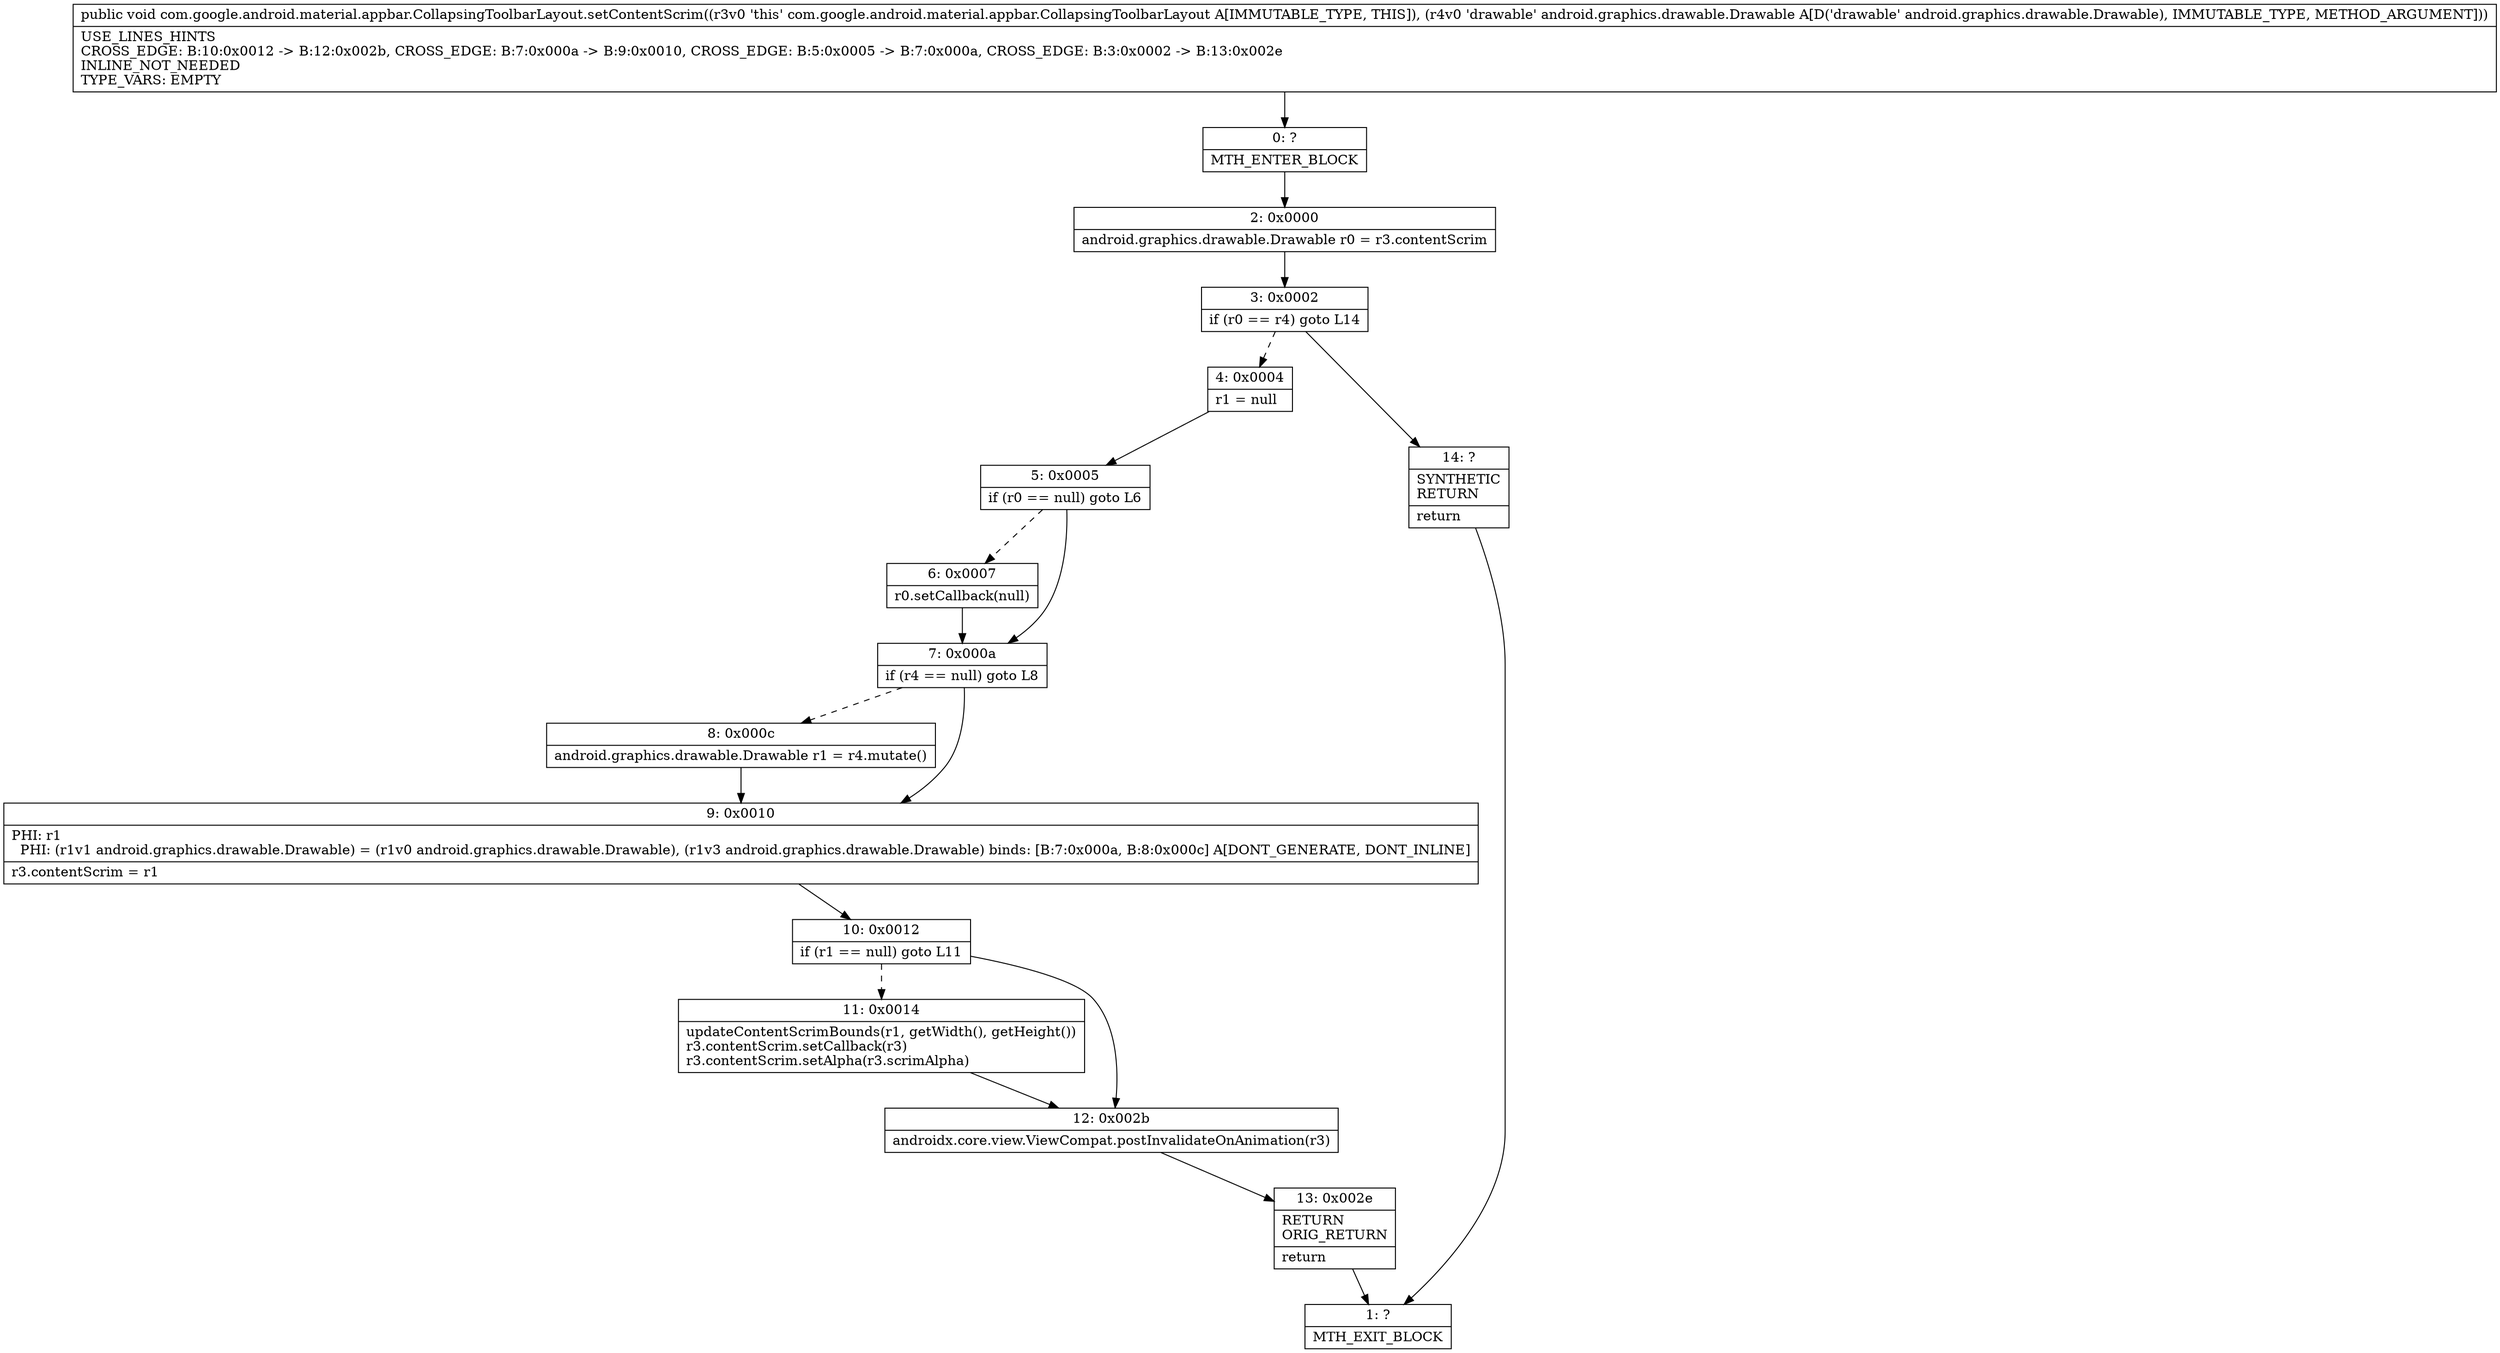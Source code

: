 digraph "CFG forcom.google.android.material.appbar.CollapsingToolbarLayout.setContentScrim(Landroid\/graphics\/drawable\/Drawable;)V" {
Node_0 [shape=record,label="{0\:\ ?|MTH_ENTER_BLOCK\l}"];
Node_2 [shape=record,label="{2\:\ 0x0000|android.graphics.drawable.Drawable r0 = r3.contentScrim\l}"];
Node_3 [shape=record,label="{3\:\ 0x0002|if (r0 == r4) goto L14\l}"];
Node_4 [shape=record,label="{4\:\ 0x0004|r1 = null\l}"];
Node_5 [shape=record,label="{5\:\ 0x0005|if (r0 == null) goto L6\l}"];
Node_6 [shape=record,label="{6\:\ 0x0007|r0.setCallback(null)\l}"];
Node_7 [shape=record,label="{7\:\ 0x000a|if (r4 == null) goto L8\l}"];
Node_8 [shape=record,label="{8\:\ 0x000c|android.graphics.drawable.Drawable r1 = r4.mutate()\l}"];
Node_9 [shape=record,label="{9\:\ 0x0010|PHI: r1 \l  PHI: (r1v1 android.graphics.drawable.Drawable) = (r1v0 android.graphics.drawable.Drawable), (r1v3 android.graphics.drawable.Drawable) binds: [B:7:0x000a, B:8:0x000c] A[DONT_GENERATE, DONT_INLINE]\l|r3.contentScrim = r1\l}"];
Node_10 [shape=record,label="{10\:\ 0x0012|if (r1 == null) goto L11\l}"];
Node_11 [shape=record,label="{11\:\ 0x0014|updateContentScrimBounds(r1, getWidth(), getHeight())\lr3.contentScrim.setCallback(r3)\lr3.contentScrim.setAlpha(r3.scrimAlpha)\l}"];
Node_12 [shape=record,label="{12\:\ 0x002b|androidx.core.view.ViewCompat.postInvalidateOnAnimation(r3)\l}"];
Node_13 [shape=record,label="{13\:\ 0x002e|RETURN\lORIG_RETURN\l|return\l}"];
Node_1 [shape=record,label="{1\:\ ?|MTH_EXIT_BLOCK\l}"];
Node_14 [shape=record,label="{14\:\ ?|SYNTHETIC\lRETURN\l|return\l}"];
MethodNode[shape=record,label="{public void com.google.android.material.appbar.CollapsingToolbarLayout.setContentScrim((r3v0 'this' com.google.android.material.appbar.CollapsingToolbarLayout A[IMMUTABLE_TYPE, THIS]), (r4v0 'drawable' android.graphics.drawable.Drawable A[D('drawable' android.graphics.drawable.Drawable), IMMUTABLE_TYPE, METHOD_ARGUMENT]))  | USE_LINES_HINTS\lCROSS_EDGE: B:10:0x0012 \-\> B:12:0x002b, CROSS_EDGE: B:7:0x000a \-\> B:9:0x0010, CROSS_EDGE: B:5:0x0005 \-\> B:7:0x000a, CROSS_EDGE: B:3:0x0002 \-\> B:13:0x002e\lINLINE_NOT_NEEDED\lTYPE_VARS: EMPTY\l}"];
MethodNode -> Node_0;Node_0 -> Node_2;
Node_2 -> Node_3;
Node_3 -> Node_4[style=dashed];
Node_3 -> Node_14;
Node_4 -> Node_5;
Node_5 -> Node_6[style=dashed];
Node_5 -> Node_7;
Node_6 -> Node_7;
Node_7 -> Node_8[style=dashed];
Node_7 -> Node_9;
Node_8 -> Node_9;
Node_9 -> Node_10;
Node_10 -> Node_11[style=dashed];
Node_10 -> Node_12;
Node_11 -> Node_12;
Node_12 -> Node_13;
Node_13 -> Node_1;
Node_14 -> Node_1;
}

